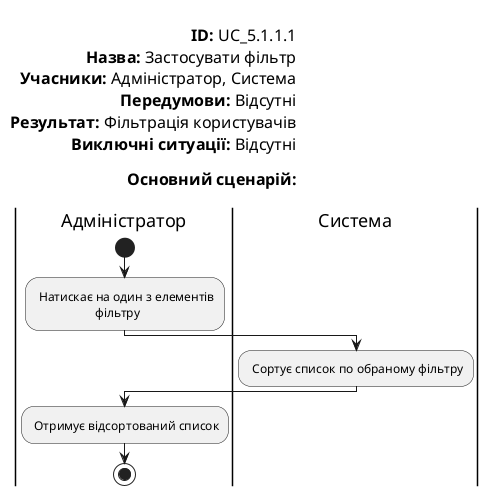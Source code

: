 @startuml
left header
        
        <font color=000 size=16><b>ID:</b> UC_5.1.1.1
        <font color=000 size=16><b>Назва:</b> Застосувати фільтр
        <font color=000 size=16><b>Учасники:</b> Адміністратор, Система
        <font color=000 size=16><b>Передумови:</b> Відсутні
        <font color=000 size=16><b>Результат:</b> Фільтрація користувачів
        <font color=000 size=16><b>Виключні ситуації:</b> Відсутні
        
        <font color=000 size=16><b>Основний сценарій:</b>
        
    end header

    |Адміністратор|
        start
        : Натискає на один з елементів
                           фільтру;
    |Система|
        : Сортує список по обраному фільтру;
    |Адміністратор|    
        : Отримує відсортований список;
    
        stop;
@enduml
